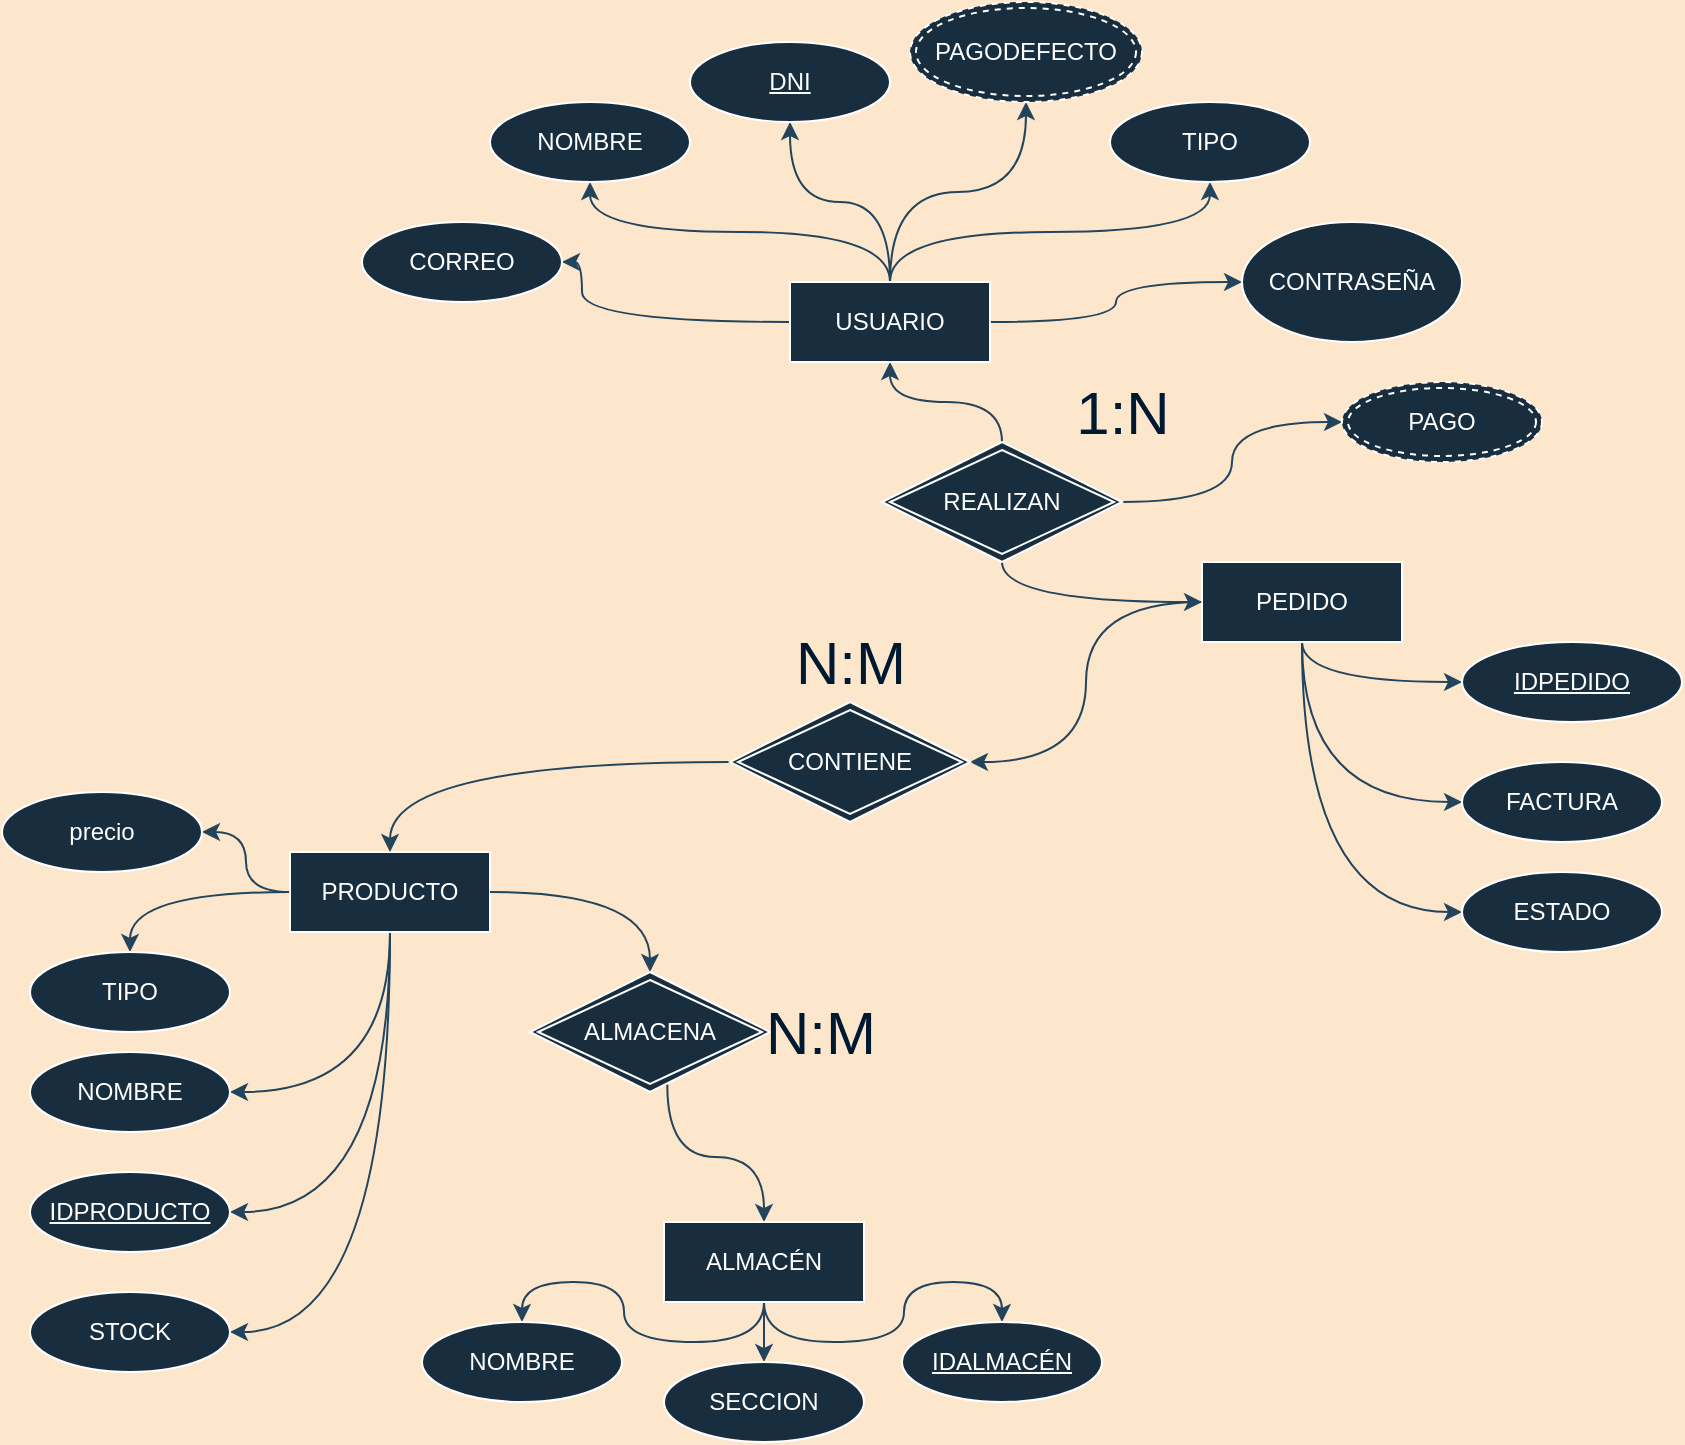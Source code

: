 <mxfile version="20.3.0" type="device"><diagram id="4J9Odv1D1_G9fiF6oLGb" name="Página-1"><mxGraphModel dx="1117" dy="1156" grid="1" gridSize="10" guides="1" tooltips="1" connect="1" arrows="1" fold="1" page="1" pageScale="1" pageWidth="3300" pageHeight="2339" background="#FCE7CD" math="0" shadow="0"><root><mxCell id="0"/><mxCell id="1" parent="0"/><mxCell id="fo03Ym0XJVlhR6ltOmYm-57" style="edgeStyle=orthogonalEdgeStyle;rounded=0;orthogonalLoop=1;jettySize=auto;html=1;exitX=0.5;exitY=1;exitDx=0;exitDy=0;entryX=1;entryY=0.5;entryDx=0;entryDy=0;strokeColor=#23445D;curved=1;labelBackgroundColor=none;" parent="1" source="fo03Ym0XJVlhR6ltOmYm-1" target="fo03Ym0XJVlhR6ltOmYm-29" edge="1"><mxGeometry relative="1" as="geometry"/></mxCell><mxCell id="fo03Ym0XJVlhR6ltOmYm-58" style="edgeStyle=orthogonalEdgeStyle;rounded=0;orthogonalLoop=1;jettySize=auto;html=1;exitX=0.5;exitY=1;exitDx=0;exitDy=0;entryX=1;entryY=0.5;entryDx=0;entryDy=0;strokeColor=#23445D;curved=1;labelBackgroundColor=none;" parent="1" source="fo03Ym0XJVlhR6ltOmYm-1" target="fo03Ym0XJVlhR6ltOmYm-25" edge="1"><mxGeometry relative="1" as="geometry"/></mxCell><mxCell id="fo03Ym0XJVlhR6ltOmYm-59" style="edgeStyle=orthogonalEdgeStyle;rounded=0;orthogonalLoop=1;jettySize=auto;html=1;exitX=0.5;exitY=1;exitDx=0;exitDy=0;entryX=1;entryY=0.5;entryDx=0;entryDy=0;strokeColor=#23445D;curved=1;labelBackgroundColor=none;" parent="1" source="fo03Ym0XJVlhR6ltOmYm-1" target="fo03Ym0XJVlhR6ltOmYm-27" edge="1"><mxGeometry relative="1" as="geometry"/></mxCell><mxCell id="zUJiXGBGAWHw7SFrHANA-3" style="edgeStyle=orthogonalEdgeStyle;rounded=0;orthogonalLoop=1;jettySize=auto;html=1;curved=1;strokeColor=#23445D;labelBackgroundColor=#FCE7CD;" edge="1" parent="1" source="fo03Ym0XJVlhR6ltOmYm-1" target="zUJiXGBGAWHw7SFrHANA-4"><mxGeometry relative="1" as="geometry"><mxPoint x="520" y="620.0" as="targetPoint"/></mxGeometry></mxCell><mxCell id="zUJiXGBGAWHw7SFrHANA-11" style="edgeStyle=orthogonalEdgeStyle;curved=1;rounded=0;orthogonalLoop=1;jettySize=auto;html=1;entryX=1;entryY=0.5;entryDx=0;entryDy=0;strokeColor=#23445D;fontColor=#001933;" edge="1" parent="1" source="fo03Ym0XJVlhR6ltOmYm-1" target="zUJiXGBGAWHw7SFrHANA-10"><mxGeometry relative="1" as="geometry"/></mxCell><mxCell id="fo03Ym0XJVlhR6ltOmYm-1" value="PRODUCTO" style="whiteSpace=wrap;html=1;align=center;fillColor=#182E3E;strokeColor=#FFFFFF;fontColor=#FFFFFF;labelBackgroundColor=none;" parent="1" vertex="1"><mxGeometry x="614" y="565" width="100" height="40" as="geometry"/></mxCell><mxCell id="fo03Ym0XJVlhR6ltOmYm-50" style="edgeStyle=orthogonalEdgeStyle;rounded=0;orthogonalLoop=1;jettySize=auto;html=1;exitX=0.5;exitY=1;exitDx=0;exitDy=0;entryX=0.5;entryY=0;entryDx=0;entryDy=0;strokeColor=#23445D;curved=1;labelBackgroundColor=none;" parent="1" source="fo03Ym0XJVlhR6ltOmYm-2" target="fo03Ym0XJVlhR6ltOmYm-30" edge="1"><mxGeometry relative="1" as="geometry"/></mxCell><mxCell id="fo03Ym0XJVlhR6ltOmYm-51" style="edgeStyle=orthogonalEdgeStyle;rounded=0;orthogonalLoop=1;jettySize=auto;html=1;exitX=0.5;exitY=1;exitDx=0;exitDy=0;entryX=0.5;entryY=0;entryDx=0;entryDy=0;strokeColor=#23445D;curved=1;labelBackgroundColor=none;" parent="1" source="fo03Ym0XJVlhR6ltOmYm-2" target="fo03Ym0XJVlhR6ltOmYm-34" edge="1"><mxGeometry relative="1" as="geometry"/></mxCell><mxCell id="fR3uCbkrfoc3JrEml8d2-2" style="edgeStyle=orthogonalEdgeStyle;rounded=0;orthogonalLoop=1;jettySize=auto;html=1;entryX=0.572;entryY=0.937;entryDx=0;entryDy=0;entryPerimeter=0;labelBackgroundColor=none;strokeColor=#23445D;curved=1;startArrow=classic;startFill=1;endArrow=none;endFill=0;" parent="1" source="fo03Ym0XJVlhR6ltOmYm-2" target="fo03Ym0XJVlhR6ltOmYm-64" edge="1"><mxGeometry relative="1" as="geometry"/></mxCell><mxCell id="fR3uCbkrfoc3JrEml8d2-9" style="edgeStyle=orthogonalEdgeStyle;rounded=0;orthogonalLoop=1;jettySize=auto;html=1;strokeColor=#23445D;curved=1;exitX=0.5;exitY=1;exitDx=0;exitDy=0;labelBackgroundColor=#FCE7CD;" parent="1" source="fo03Ym0XJVlhR6ltOmYm-2" target="fR3uCbkrfoc3JrEml8d2-8" edge="1"><mxGeometry relative="1" as="geometry"/></mxCell><mxCell id="fo03Ym0XJVlhR6ltOmYm-2" value="ALMACÉN" style="whiteSpace=wrap;html=1;align=center;fillColor=#182E3E;strokeColor=#FFFFFF;fontColor=#FFFFFF;labelBackgroundColor=none;" parent="1" vertex="1"><mxGeometry x="801" y="750" width="100" height="40" as="geometry"/></mxCell><mxCell id="fo03Ym0XJVlhR6ltOmYm-52" style="edgeStyle=orthogonalEdgeStyle;rounded=0;orthogonalLoop=1;jettySize=auto;html=1;exitX=0.5;exitY=1;exitDx=0;exitDy=0;entryX=0;entryY=0.5;entryDx=0;entryDy=0;strokeColor=#23445D;curved=1;labelBackgroundColor=none;" parent="1" source="fo03Ym0XJVlhR6ltOmYm-3" target="fo03Ym0XJVlhR6ltOmYm-36" edge="1"><mxGeometry relative="1" as="geometry"/></mxCell><mxCell id="fo03Ym0XJVlhR6ltOmYm-53" style="edgeStyle=orthogonalEdgeStyle;rounded=0;orthogonalLoop=1;jettySize=auto;html=1;exitX=0.5;exitY=1;exitDx=0;exitDy=0;entryX=0;entryY=0.5;entryDx=0;entryDy=0;strokeColor=#23445D;curved=1;labelBackgroundColor=none;" parent="1" source="fo03Ym0XJVlhR6ltOmYm-3" target="fo03Ym0XJVlhR6ltOmYm-35" edge="1"><mxGeometry relative="1" as="geometry"/></mxCell><mxCell id="fo03Ym0XJVlhR6ltOmYm-55" style="edgeStyle=orthogonalEdgeStyle;rounded=0;orthogonalLoop=1;jettySize=auto;html=1;exitX=0.5;exitY=1;exitDx=0;exitDy=0;entryX=0;entryY=0.5;entryDx=0;entryDy=0;strokeColor=#23445D;curved=1;labelBackgroundColor=none;" parent="1" source="fo03Ym0XJVlhR6ltOmYm-3" target="fo03Ym0XJVlhR6ltOmYm-49" edge="1"><mxGeometry relative="1" as="geometry"/></mxCell><mxCell id="fo03Ym0XJVlhR6ltOmYm-73" style="edgeStyle=orthogonalEdgeStyle;curved=1;rounded=0;orthogonalLoop=1;jettySize=auto;html=1;exitX=0;exitY=0.5;exitDx=0;exitDy=0;entryX=1;entryY=0.5;entryDx=0;entryDy=0;strokeColor=#23445D;labelBackgroundColor=none;" parent="1" source="fo03Ym0XJVlhR6ltOmYm-3" target="fo03Ym0XJVlhR6ltOmYm-72" edge="1"><mxGeometry relative="1" as="geometry"/></mxCell><mxCell id="fo03Ym0XJVlhR6ltOmYm-3" value="PEDIDO" style="whiteSpace=wrap;html=1;align=center;fillColor=#182E3E;strokeColor=#FFFFFF;fontColor=#FFFFFF;labelBackgroundColor=none;" parent="1" vertex="1"><mxGeometry x="1070" y="420" width="100" height="40" as="geometry"/></mxCell><mxCell id="fo03Ym0XJVlhR6ltOmYm-60" style="edgeStyle=orthogonalEdgeStyle;curved=1;rounded=0;orthogonalLoop=1;jettySize=auto;html=1;exitX=0.5;exitY=0;exitDx=0;exitDy=0;entryX=0.5;entryY=1;entryDx=0;entryDy=0;strokeColor=#23445D;labelBackgroundColor=none;" parent="1" source="fo03Ym0XJVlhR6ltOmYm-5" target="fo03Ym0XJVlhR6ltOmYm-38" edge="1"><mxGeometry relative="1" as="geometry"/></mxCell><mxCell id="fo03Ym0XJVlhR6ltOmYm-61" style="edgeStyle=orthogonalEdgeStyle;curved=1;rounded=0;orthogonalLoop=1;jettySize=auto;html=1;exitX=0.5;exitY=0;exitDx=0;exitDy=0;entryX=0.5;entryY=1;entryDx=0;entryDy=0;strokeColor=#23445D;labelBackgroundColor=none;" parent="1" source="fo03Ym0XJVlhR6ltOmYm-5" target="fo03Ym0XJVlhR6ltOmYm-39" edge="1"><mxGeometry relative="1" as="geometry"/></mxCell><mxCell id="fo03Ym0XJVlhR6ltOmYm-62" style="edgeStyle=orthogonalEdgeStyle;curved=1;rounded=0;orthogonalLoop=1;jettySize=auto;html=1;exitX=0.5;exitY=0;exitDx=0;exitDy=0;entryX=0.5;entryY=1;entryDx=0;entryDy=0;strokeColor=#23445D;labelBackgroundColor=none;" parent="1" source="fo03Ym0XJVlhR6ltOmYm-5" target="zUJiXGBGAWHw7SFrHANA-6" edge="1"><mxGeometry relative="1" as="geometry"><mxPoint x="974" y="200" as="targetPoint"/></mxGeometry></mxCell><mxCell id="fo03Ym0XJVlhR6ltOmYm-63" style="edgeStyle=orthogonalEdgeStyle;curved=1;rounded=0;orthogonalLoop=1;jettySize=auto;html=1;exitX=0.5;exitY=0;exitDx=0;exitDy=0;entryX=0.5;entryY=1;entryDx=0;entryDy=0;strokeColor=#23445D;labelBackgroundColor=none;" parent="1" source="fo03Ym0XJVlhR6ltOmYm-5" target="fo03Ym0XJVlhR6ltOmYm-41" edge="1"><mxGeometry relative="1" as="geometry"/></mxCell><mxCell id="fo03Ym0XJVlhR6ltOmYm-68" style="edgeStyle=orthogonalEdgeStyle;curved=1;rounded=0;orthogonalLoop=1;jettySize=auto;html=1;exitX=0.5;exitY=1;exitDx=0;exitDy=0;entryX=0.5;entryY=0;entryDx=0;entryDy=0;strokeColor=#23445D;labelBackgroundColor=none;endArrow=none;endFill=0;startArrow=classic;startFill=1;" parent="1" source="fo03Ym0XJVlhR6ltOmYm-5" target="fo03Ym0XJVlhR6ltOmYm-67" edge="1"><mxGeometry relative="1" as="geometry"/></mxCell><mxCell id="fR3uCbkrfoc3JrEml8d2-4" style="edgeStyle=orthogonalEdgeStyle;rounded=0;orthogonalLoop=1;jettySize=auto;html=1;curved=1;labelBackgroundColor=none;strokeColor=#23445D;" parent="1" source="fo03Ym0XJVlhR6ltOmYm-5" target="fR3uCbkrfoc3JrEml8d2-5" edge="1"><mxGeometry relative="1" as="geometry"><mxPoint x="1150" y="280" as="targetPoint"/></mxGeometry></mxCell><mxCell id="zUJiXGBGAWHw7SFrHANA-8" style="edgeStyle=orthogonalEdgeStyle;rounded=0;orthogonalLoop=1;jettySize=auto;html=1;strokeColor=#23445D;fontColor=#001933;curved=1;" edge="1" parent="1" source="fo03Ym0XJVlhR6ltOmYm-5" target="zUJiXGBGAWHw7SFrHANA-9"><mxGeometry relative="1" as="geometry"><mxPoint x="730" y="300" as="targetPoint"/><Array as="points"><mxPoint x="760" y="300"/><mxPoint x="760" y="270"/></Array></mxGeometry></mxCell><mxCell id="fo03Ym0XJVlhR6ltOmYm-5" value="USUARIO" style="whiteSpace=wrap;html=1;align=center;fillColor=#182E3E;strokeColor=#FFFFFF;fontColor=#FFFFFF;labelBackgroundColor=none;" parent="1" vertex="1"><mxGeometry x="864" y="280" width="100" height="40" as="geometry"/></mxCell><mxCell id="fo03Ym0XJVlhR6ltOmYm-25" value="IDPRODUCTO" style="ellipse;whiteSpace=wrap;html=1;align=center;fontStyle=4;fillColor=#182E3E;strokeColor=#FFFFFF;fontColor=#FFFFFF;labelBackgroundColor=none;" parent="1" vertex="1"><mxGeometry x="484" y="725" width="100" height="40" as="geometry"/></mxCell><mxCell id="fo03Ym0XJVlhR6ltOmYm-27" value="STOCK" style="ellipse;whiteSpace=wrap;html=1;align=center;fontStyle=0;fillColor=#182E3E;strokeColor=#FFFFFF;fontColor=#FFFFFF;labelBackgroundColor=none;" parent="1" vertex="1"><mxGeometry x="484" y="785" width="100" height="40" as="geometry"/></mxCell><mxCell id="fo03Ym0XJVlhR6ltOmYm-29" value="NOMBRE" style="ellipse;whiteSpace=wrap;html=1;align=center;fontStyle=0;fillColor=#182E3E;strokeColor=#FFFFFF;fontColor=#FFFFFF;labelBackgroundColor=none;" parent="1" vertex="1"><mxGeometry x="484" y="665" width="100" height="40" as="geometry"/></mxCell><mxCell id="fo03Ym0XJVlhR6ltOmYm-30" value="NOMBRE" style="ellipse;whiteSpace=wrap;html=1;align=center;fontStyle=0;fillColor=#182E3E;strokeColor=#FFFFFF;fontColor=#FFFFFF;labelBackgroundColor=none;" parent="1" vertex="1"><mxGeometry x="680" y="800" width="100" height="40" as="geometry"/></mxCell><mxCell id="fo03Ym0XJVlhR6ltOmYm-34" value="SECCION" style="ellipse;whiteSpace=wrap;html=1;align=center;fontStyle=0;fillColor=#182E3E;strokeColor=#FFFFFF;fontColor=#FFFFFF;labelBackgroundColor=none;" parent="1" vertex="1"><mxGeometry x="801" y="820" width="100" height="40" as="geometry"/></mxCell><mxCell id="fo03Ym0XJVlhR6ltOmYm-35" value="FACTURA" style="ellipse;whiteSpace=wrap;html=1;align=center;fontStyle=0;fillColor=#182E3E;strokeColor=#FFFFFF;fontColor=#FFFFFF;labelBackgroundColor=none;" parent="1" vertex="1"><mxGeometry x="1200" y="520" width="100" height="40" as="geometry"/></mxCell><mxCell id="fo03Ym0XJVlhR6ltOmYm-36" value="IDPEDIDO" style="ellipse;whiteSpace=wrap;html=1;align=center;fontStyle=4;fillColor=#182E3E;strokeColor=#FFFFFF;fontColor=#FFFFFF;labelBackgroundColor=none;" parent="1" vertex="1"><mxGeometry x="1200" y="460" width="110" height="40" as="geometry"/></mxCell><mxCell id="fo03Ym0XJVlhR6ltOmYm-38" value="NOMBRE" style="ellipse;whiteSpace=wrap;html=1;align=center;fontStyle=0;fillColor=#182E3E;strokeColor=#FFFFFF;fontColor=#FFFFFF;labelBackgroundColor=none;" parent="1" vertex="1"><mxGeometry x="714" y="190" width="100" height="40" as="geometry"/></mxCell><mxCell id="fo03Ym0XJVlhR6ltOmYm-39" value="DNI" style="ellipse;whiteSpace=wrap;html=1;align=center;fontStyle=4;fillColor=#182E3E;strokeColor=#FFFFFF;fontColor=#FFFFFF;labelBackgroundColor=none;" parent="1" vertex="1"><mxGeometry x="814" y="160" width="100" height="40" as="geometry"/></mxCell><mxCell id="fo03Ym0XJVlhR6ltOmYm-41" value="TIPO" style="ellipse;whiteSpace=wrap;html=1;align=center;fontStyle=0;fillColor=#182E3E;strokeColor=#FFFFFF;fontColor=#FFFFFF;labelBackgroundColor=none;" parent="1" vertex="1"><mxGeometry x="1024" y="190" width="100" height="40" as="geometry"/></mxCell><mxCell id="fo03Ym0XJVlhR6ltOmYm-49" value="ESTADO" style="ellipse;whiteSpace=wrap;html=1;align=center;fontStyle=0;fillColor=#182E3E;strokeColor=#FFFFFF;fontColor=#FFFFFF;labelBackgroundColor=none;" parent="1" vertex="1"><mxGeometry x="1200" y="575" width="100" height="40" as="geometry"/></mxCell><mxCell id="fR3uCbkrfoc3JrEml8d2-3" style="edgeStyle=orthogonalEdgeStyle;rounded=0;orthogonalLoop=1;jettySize=auto;html=1;entryX=1;entryY=0.5;entryDx=0;entryDy=0;labelBackgroundColor=none;strokeColor=#23445D;curved=1;endArrow=none;endFill=0;startArrow=classic;startFill=1;" parent="1" source="fo03Ym0XJVlhR6ltOmYm-64" target="fo03Ym0XJVlhR6ltOmYm-1" edge="1"><mxGeometry relative="1" as="geometry"><Array as="points"><mxPoint x="794" y="585"/></Array></mxGeometry></mxCell><mxCell id="fo03Ym0XJVlhR6ltOmYm-64" value="ALMACENA" style="shape=rhombus;double=1;perimeter=rhombusPerimeter;whiteSpace=wrap;html=1;align=center;strokeColor=#FFFFFF;fontColor=#FFFFFF;fillColor=#182E3E;labelBackgroundColor=none;" parent="1" vertex="1"><mxGeometry x="734" y="625" width="120" height="60" as="geometry"/></mxCell><mxCell id="fo03Ym0XJVlhR6ltOmYm-69" style="edgeStyle=orthogonalEdgeStyle;curved=1;rounded=0;orthogonalLoop=1;jettySize=auto;html=1;exitX=0.5;exitY=1;exitDx=0;exitDy=0;entryX=0;entryY=0.5;entryDx=0;entryDy=0;strokeColor=#23445D;labelBackgroundColor=none;" parent="1" source="fo03Ym0XJVlhR6ltOmYm-67" target="fo03Ym0XJVlhR6ltOmYm-3" edge="1"><mxGeometry relative="1" as="geometry"/></mxCell><mxCell id="zUJiXGBGAWHw7SFrHANA-17" style="edgeStyle=orthogonalEdgeStyle;curved=1;rounded=0;orthogonalLoop=1;jettySize=auto;html=1;entryX=0;entryY=0.5;entryDx=0;entryDy=0;strokeColor=#23445D;fontColor=#001933;" edge="1" parent="1" source="fo03Ym0XJVlhR6ltOmYm-67" target="zUJiXGBGAWHw7SFrHANA-15"><mxGeometry relative="1" as="geometry"/></mxCell><mxCell id="fo03Ym0XJVlhR6ltOmYm-67" value="REALIZAN" style="shape=rhombus;double=1;perimeter=rhombusPerimeter;whiteSpace=wrap;html=1;align=center;strokeColor=#FFFFFF;fontColor=#FFFFFF;fillColor=#182E3E;labelBackgroundColor=none;" parent="1" vertex="1"><mxGeometry x="910" y="360" width="120" height="60" as="geometry"/></mxCell><mxCell id="fo03Ym0XJVlhR6ltOmYm-74" style="edgeStyle=orthogonalEdgeStyle;curved=1;rounded=0;orthogonalLoop=1;jettySize=auto;html=1;exitX=0;exitY=0.5;exitDx=0;exitDy=0;entryX=0.5;entryY=0;entryDx=0;entryDy=0;strokeColor=#23445D;labelBackgroundColor=none;" parent="1" source="fo03Ym0XJVlhR6ltOmYm-72" target="fo03Ym0XJVlhR6ltOmYm-1" edge="1"><mxGeometry relative="1" as="geometry"/></mxCell><mxCell id="fo03Ym0XJVlhR6ltOmYm-72" value="CONTIENE" style="shape=rhombus;double=1;perimeter=rhombusPerimeter;whiteSpace=wrap;html=1;align=center;strokeColor=#FFFFFF;fontColor=#FFFFFF;fillColor=#182E3E;labelBackgroundColor=none;" parent="1" vertex="1"><mxGeometry x="834" y="490" width="120" height="60" as="geometry"/></mxCell><mxCell id="fR3uCbkrfoc3JrEml8d2-5" value="CONTRASEÑA" style="ellipse;whiteSpace=wrap;html=1;align=center;fontStyle=0;fillColor=#182E3E;strokeColor=#FFFFFF;fontColor=#FFFFFF;labelBackgroundColor=none;" parent="1" vertex="1"><mxGeometry x="1090" y="250" width="110" height="60" as="geometry"/></mxCell><mxCell id="fR3uCbkrfoc3JrEml8d2-8" value="IDALMACÉN" style="ellipse;whiteSpace=wrap;html=1;align=center;fontStyle=4;fillColor=#182E3E;strokeColor=#FFFFFF;fontColor=#FFFFFF;labelBackgroundColor=none;" parent="1" vertex="1"><mxGeometry x="920" y="800" width="100" height="40" as="geometry"/></mxCell><mxCell id="zoTWchofKKbLpLhIARVx-4" value="&lt;font style=&quot;font-size: 30px;&quot;&gt;N:M&lt;/font&gt;" style="text;html=1;align=center;verticalAlign=middle;resizable=0;points=[];autosize=1;strokeColor=none;fillColor=none;fontColor=#001933;" parent="1" vertex="1"><mxGeometry x="839" y="630" width="80" height="50" as="geometry"/></mxCell><mxCell id="zoTWchofKKbLpLhIARVx-5" value="N:M" style="text;html=1;align=center;verticalAlign=middle;resizable=0;points=[];autosize=1;strokeColor=none;fillColor=none;fontColor=#001933;fontSize=30;" parent="1" vertex="1"><mxGeometry x="854" y="445" width="80" height="50" as="geometry"/></mxCell><mxCell id="zoTWchofKKbLpLhIARVx-7" value="1:N" style="text;html=1;align=center;verticalAlign=middle;resizable=0;points=[];autosize=1;strokeColor=none;fillColor=none;fontSize=30;fontColor=#001933;" parent="1" vertex="1"><mxGeometry x="995" y="320" width="70" height="50" as="geometry"/></mxCell><mxCell id="zUJiXGBGAWHw7SFrHANA-4" value="TIPO" style="ellipse;whiteSpace=wrap;html=1;align=center;fontStyle=0;fillColor=#182E3E;strokeColor=#FFFFFF;fontColor=#FFFFFF;labelBackgroundColor=none;" vertex="1" parent="1"><mxGeometry x="484" y="615" width="100" height="40" as="geometry"/></mxCell><mxCell id="zUJiXGBGAWHw7SFrHANA-6" value="PAGODEFECTO" style="ellipse;shape=doubleEllipse;margin=3;whiteSpace=wrap;html=1;align=center;dashed=1;fillColor=#182E3E;strokeColor=#FFFFFF;fontColor=#FFFFFF;" vertex="1" parent="1"><mxGeometry x="924" y="140" width="116" height="50" as="geometry"/></mxCell><mxCell id="zUJiXGBGAWHw7SFrHANA-9" value="CORREO" style="ellipse;whiteSpace=wrap;html=1;align=center;fontStyle=0;fillColor=#182E3E;strokeColor=#FFFFFF;fontColor=#FFFFFF;labelBackgroundColor=none;" vertex="1" parent="1"><mxGeometry x="650" y="250" width="100" height="40" as="geometry"/></mxCell><mxCell id="zUJiXGBGAWHw7SFrHANA-10" value="precio" style="ellipse;whiteSpace=wrap;html=1;align=center;fontStyle=0;fillColor=#182E3E;strokeColor=#FFFFFF;fontColor=#FFFFFF;labelBackgroundColor=none;" vertex="1" parent="1"><mxGeometry x="470" y="535" width="100" height="40" as="geometry"/></mxCell><mxCell id="zUJiXGBGAWHw7SFrHANA-15" value="PAGO" style="ellipse;shape=doubleEllipse;margin=3;whiteSpace=wrap;html=1;align=center;dashed=1;fillColor=#182E3E;strokeColor=#FFFFFF;fontColor=#FFFFFF;" vertex="1" parent="1"><mxGeometry x="1140" y="330" width="100" height="40" as="geometry"/></mxCell></root></mxGraphModel></diagram></mxfile>